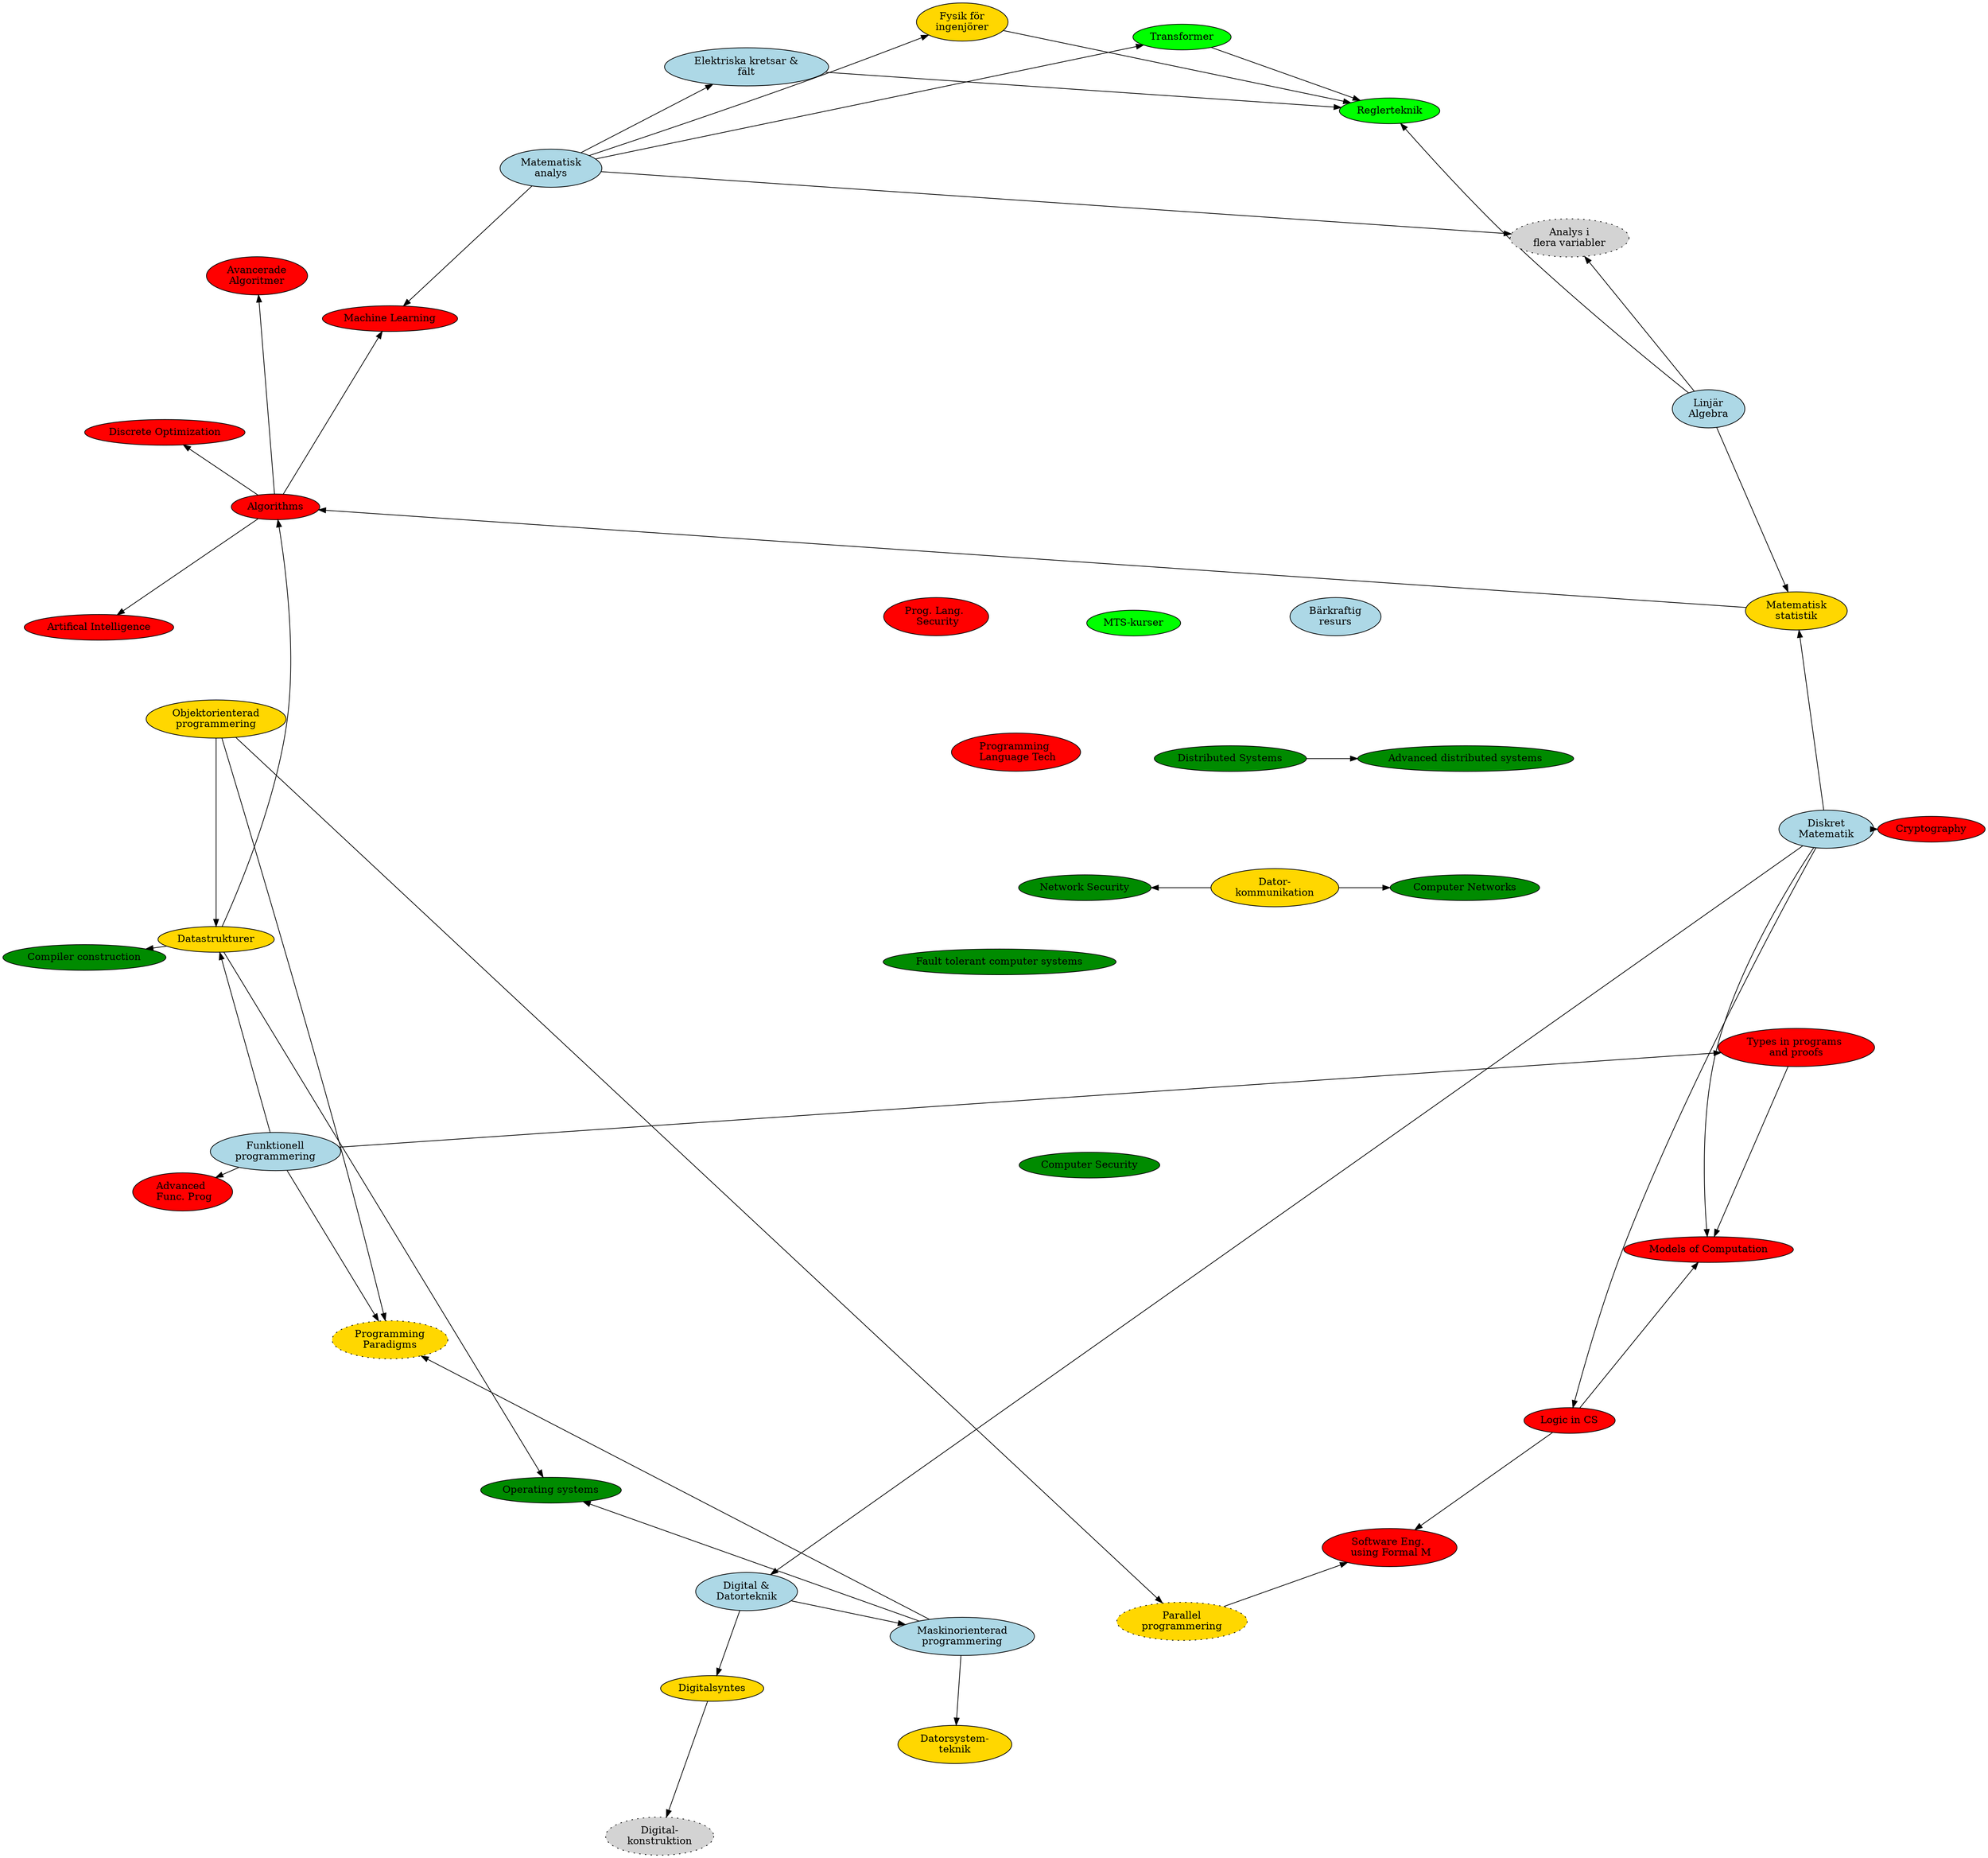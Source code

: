 digraph G
{
	layout=circo
	//nodesep=1
	splines=true
	overlap=prism 
	node [style="solid,filled"]

	

	subgraph cluster_TKDAT1 {
                label = "TKDAT-1"
		rank = same
		node [fillcolor="lightblue"]
		haskell [label = "Funktionell\nprogrammering"]
		diskmat [label = "Diskret\nMatematik"]
		linalg [label = "Linjär\nAlgebra"]
		digodat [label = "Digital &\nDatorteknik"]
		analys [label = "Matematisk\nanalys"]
		mop [label = "Maskinorienterad\nprogrammering"]
		el [label = "Elektriska kretsar &\nfält"]
		barsaft [label = "Bärkraftig\nresurs"]
	}
	
	diskmat -> digodat
	digodat -> mop
	analys -> el

	subgraph cluster_TKDAT2 {
                label = "TKDAT-2"
		rank = same
		node [fillcolor="gold1"]
		matstat [label = "Matematisk\nstatistik"]
		oop [label = "Objektorienterad\nprogrammering"]
		fysik [label = "Fysik för\ningenjörer"]
		dstrukt [label = "Datastrukturer"]
		syntes [label = "Digitalsyntes"]
		subgraph {
			node [style="dotted, filled"]
			pp [label = "Programming\nParadigms"]
			concurrent [label = "Parallel\nprogrammering"]
		}
		dst [ label = "Datorsystem-\nteknik"]
		datakom [label = "Dator-\nkommunikation"]
	}
	haskell -> pp
	haskell -> dstrukt
	oop -> dstrukt
	oop -> concurrent
	oop -> pp
	mop -> pp
	digodat -> syntes
	mop -> dst
	analys -> fysik
	linalg -> matstat
	diskmat -> matstat
	
	subgraph cluster_TKDAT3 {
                label = "TKDAT-3"
		rank = same
		node [fillcolor = "green1"]
		tss [label = "Transformer"]
		regler [label = "Reglerteknik"]
		mts [label = "MTS-kurser"]
	}
	tss -> regler
	analys -> tss
	fysik -> regler
	el -> regler
	linalg -> regler
	
	subgraph cluster_CSALL {
                label = "CSALL"
		rank = same
		node [style ="filled", fillcolor="red"]
		advAlg [label = "Avancerade\nAlgoritmer"]
		advFunc [label = "Advanced \n Func. Prog"]
		logik [label = "Logic in CS"]
		prolang [label = "Programming \n Language Tech"]
		ml [label = "Machine Learning"]
		softEng [label ="Software Eng. \n using Formal M"]
		discopt [label = "Discrete Optimization"]
		ai [label ="Artifical Intelligence"]
		models [label ="Models of Computation"]
		langsecurity [label ="Prog. Lang. \n Security"]
		types [label = "Types in programs \n and proofs "]
		algoritmer [label ="Algorithms"]
		crypto [label = "Cryptography"]
	}
	diskmat -> models
	logik -> models
	diskmat -> crypto
	haskell -> types
	types -> models
	algoritmer -> discopt
	concurrent -> softEng
	logik -> softEng
	diskmat -> logik
	algoritmer -> advAlg
	algoritmer -> ml
	analys -> ml
	haskell -> advFunc
	algoritmer -> ai

	//CSN
	
	subgraph  cluster_CSN {
		label="CSN"
		rank = same
		node [style="filled",fillcolor="green4"]
		distSys [label="Distributed Systems"]
		advDistSys [label="Advanced distributed systems"]
		ftcs [label="Fault tolerant computer systems"]
		computerNetworks [label="Computer Networks"]
		oS [label="Operating systems"]
		compilerConstruction [label="Compiler construction"]
		networkSecurity [label="Network Security"]
		computerSecurity [label="Computer Security"]
	}   
	
	distSys -> advDistSys
	dstrukt -> oS 
	mop -> oS	
	datakom -> networkSecurity
	datakom -> computerNetworks
	dstrukt -> compilerConstruction
	


   //Valbara
	subgraph {
		node [style="dotted, filled"]
		flervar [label = "Analys i\nflera variabler"]
		digkonstr [label = "Digital-\nkonstruktion"]
	}
	syntes -> digkonstr
	linalg -> flervar
	analys -> flervar
	dstrukt -> algoritmer
	matstat -> algoritmer


}	
